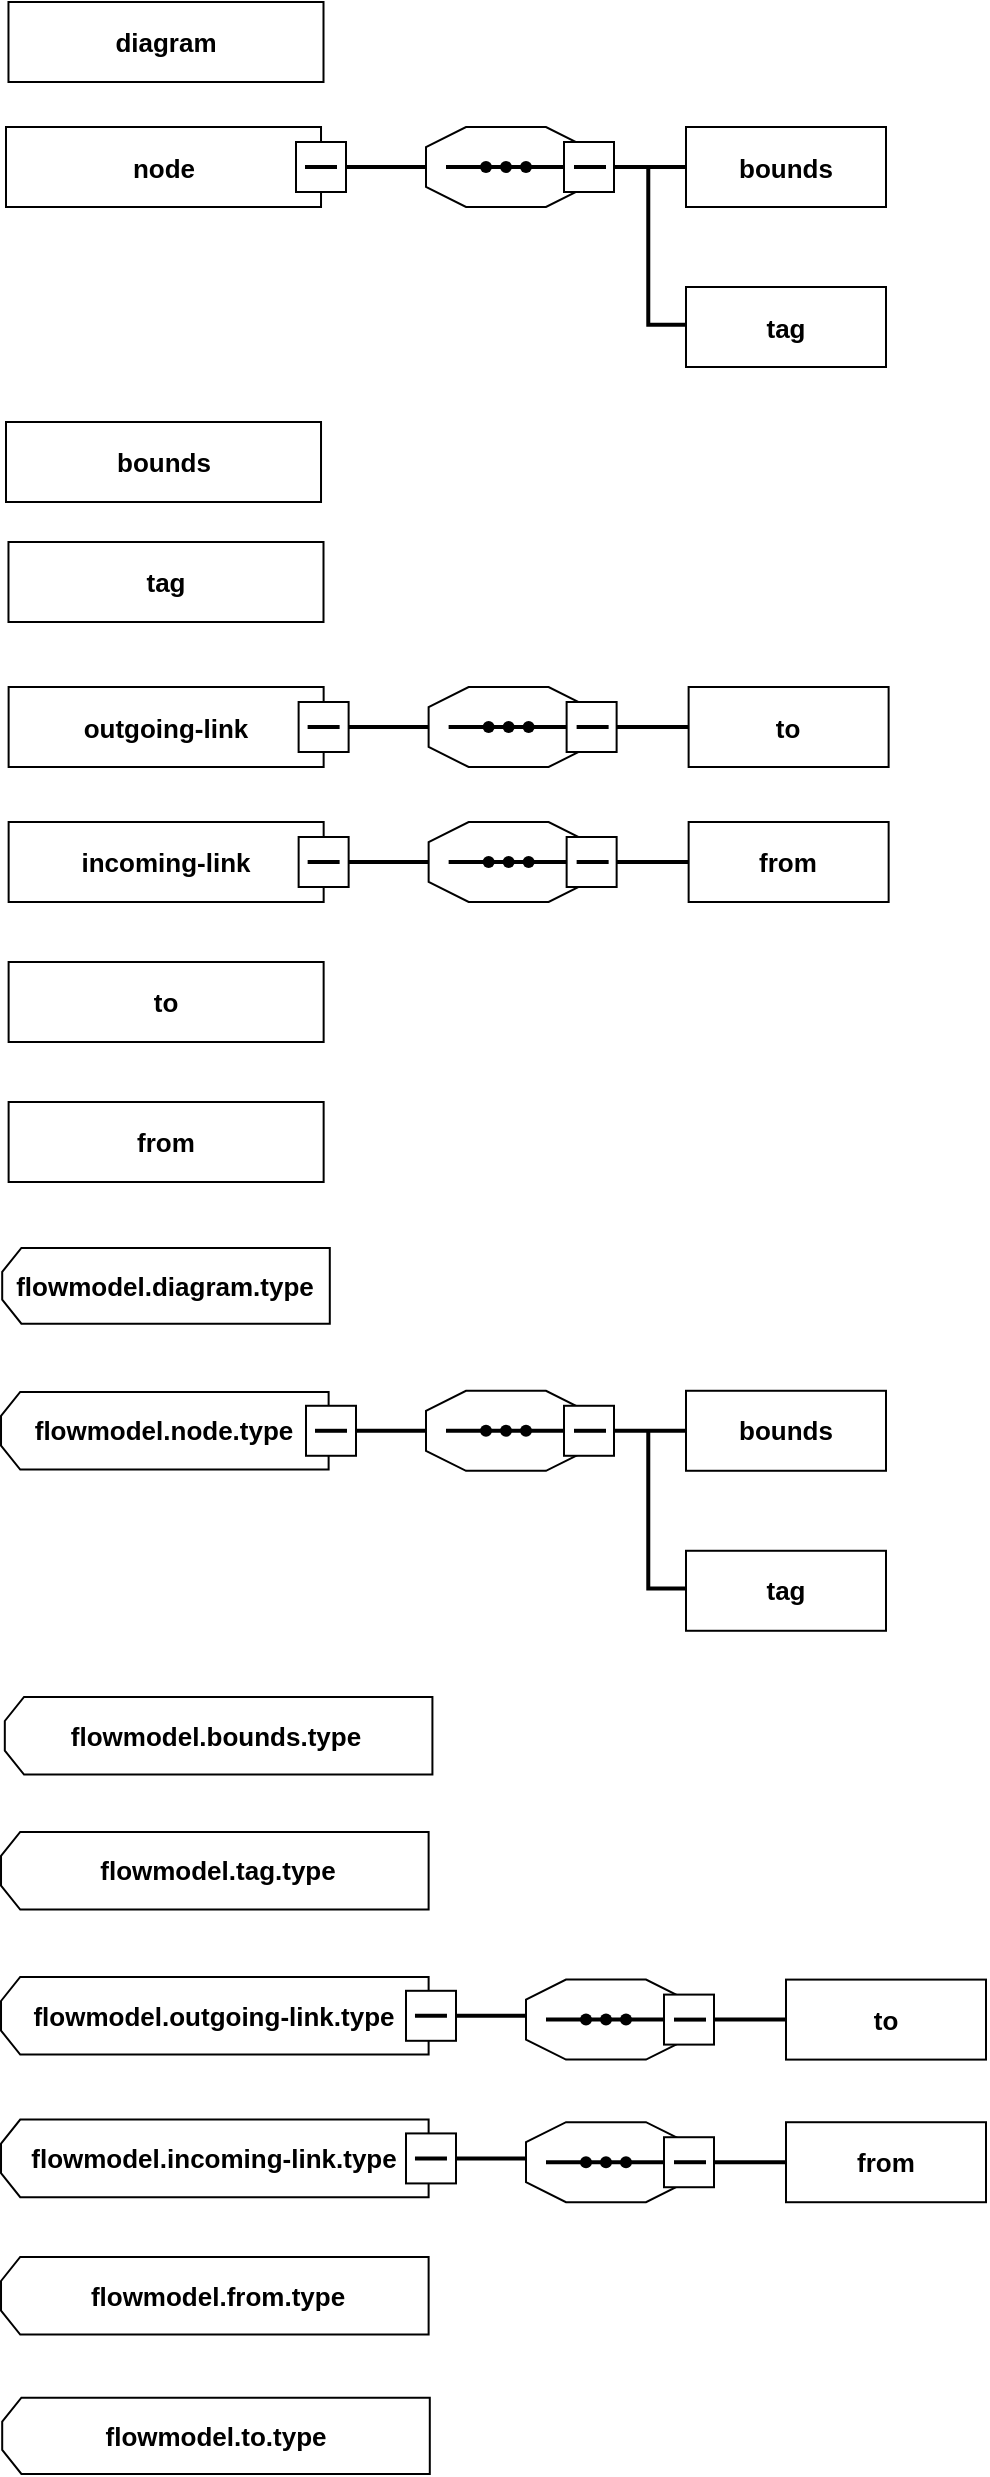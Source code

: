 <mxfile version="16.0.3" type="github">
  <diagram id="Udz62ujIdolEC2k2vhNW" name="Page-1">
    <mxGraphModel dx="1422" dy="1906" grid="1" gridSize="10" guides="1" tooltips="1" connect="1" arrows="0" fold="1" page="1" pageScale="1" pageWidth="827" pageHeight="1169" math="0" shadow="0">
      <root>
        <mxCell id="0" />
        <mxCell id="1" parent="0" />
        <mxCell id="k8Uw34xPk5UIhXiY5Jou-36" value="" style="group" parent="1" vertex="1" connectable="0">
          <mxGeometry x="177.51" y="-385.61" width="442.49" height="120" as="geometry" />
        </mxCell>
        <mxCell id="k8Uw34xPk5UIhXiY5Jou-13" value="" style="group" parent="k8Uw34xPk5UIhXiY5Jou-36" vertex="1" connectable="0">
          <mxGeometry x="212.49" width="94" height="40" as="geometry" />
        </mxCell>
        <mxCell id="k8Uw34xPk5UIhXiY5Jou-1" value="" style="verticalLabelPosition=bottom;verticalAlign=top;html=1;shape=mxgraph.basic.polygon;polyCoords=[[0.25,0],[0.75,0],[1,0.25],[1,0.75],[0.75,1],[0.25,1],[0,0.75],[0,0.25]];polyline=0;" parent="k8Uw34xPk5UIhXiY5Jou-13" vertex="1">
          <mxGeometry width="80" height="40" as="geometry" />
        </mxCell>
        <mxCell id="k8Uw34xPk5UIhXiY5Jou-2" value="" style="line;strokeWidth=2;html=1;" parent="k8Uw34xPk5UIhXiY5Jou-13" vertex="1">
          <mxGeometry x="10" y="15" width="60" height="10" as="geometry" />
        </mxCell>
        <mxCell id="k8Uw34xPk5UIhXiY5Jou-3" value="" style="shape=waypoint;sketch=0;fillStyle=solid;size=6;pointerEvents=1;points=[];fillColor=none;resizable=0;rotatable=0;perimeter=centerPerimeter;snapToPoint=1;" parent="k8Uw34xPk5UIhXiY5Jou-13" vertex="1">
          <mxGeometry x="10" width="40" height="40" as="geometry" />
        </mxCell>
        <mxCell id="k8Uw34xPk5UIhXiY5Jou-4" value="" style="shape=waypoint;sketch=0;fillStyle=solid;size=6;pointerEvents=1;points=[];fillColor=none;resizable=0;rotatable=0;perimeter=centerPerimeter;snapToPoint=1;" parent="k8Uw34xPk5UIhXiY5Jou-13" vertex="1">
          <mxGeometry x="20" width="40" height="40" as="geometry" />
        </mxCell>
        <mxCell id="k8Uw34xPk5UIhXiY5Jou-5" value="" style="shape=waypoint;sketch=0;fillStyle=solid;size=6;pointerEvents=1;points=[];fillColor=none;resizable=0;rotatable=0;perimeter=centerPerimeter;snapToPoint=1;" parent="k8Uw34xPk5UIhXiY5Jou-13" vertex="1">
          <mxGeometry x="30" width="40" height="40" as="geometry" />
        </mxCell>
        <mxCell id="k8Uw34xPk5UIhXiY5Jou-6" value="" style="whiteSpace=wrap;html=1;aspect=fixed;rotation=-90;" parent="k8Uw34xPk5UIhXiY5Jou-13" vertex="1">
          <mxGeometry x="69" y="7.5" width="25" height="25" as="geometry" />
        </mxCell>
        <mxCell id="k8Uw34xPk5UIhXiY5Jou-10" value="" style="line;strokeWidth=2;html=1;" parent="k8Uw34xPk5UIhXiY5Jou-13" vertex="1">
          <mxGeometry x="74" y="15" width="16" height="10" as="geometry" />
        </mxCell>
        <mxCell id="k8Uw34xPk5UIhXiY5Jou-14" value="" style="shape=loopLimit;whiteSpace=wrap;html=1;rotation=-90;horizontal=0;verticalAlign=middle;textDirection=ltr;labelPosition=center;verticalLabelPosition=middle;align=center;size=12;" parent="k8Uw34xPk5UIhXiY5Jou-36" vertex="1">
          <mxGeometry x="62.49" y="-61.9" width="38.82" height="163.8" as="geometry" />
        </mxCell>
        <mxCell id="k8Uw34xPk5UIhXiY5Jou-15" value="flowmodel.node.type" style="text;html=1;strokeColor=none;fillColor=none;align=center;verticalAlign=middle;whiteSpace=wrap;rounded=0;fontSize=13;fontStyle=1" parent="k8Uw34xPk5UIhXiY5Jou-36" vertex="1">
          <mxGeometry x="21.9" y="5" width="120" height="30" as="geometry" />
        </mxCell>
        <mxCell id="k8Uw34xPk5UIhXiY5Jou-18" value="" style="line;strokeWidth=2;html=1;fontSize=13;" parent="k8Uw34xPk5UIhXiY5Jou-36" vertex="1">
          <mxGeometry x="172.49" y="15" width="40" height="10" as="geometry" />
        </mxCell>
        <mxCell id="k8Uw34xPk5UIhXiY5Jou-22" value="" style="rounded=0;whiteSpace=wrap;html=1;fontSize=13;" parent="k8Uw34xPk5UIhXiY5Jou-36" vertex="1">
          <mxGeometry x="342.49" width="100" height="40" as="geometry" />
        </mxCell>
        <mxCell id="k8Uw34xPk5UIhXiY5Jou-25" value="" style="whiteSpace=wrap;html=1;aspect=fixed;rotation=-90;" parent="k8Uw34xPk5UIhXiY5Jou-36" vertex="1">
          <mxGeometry x="152.49" y="7.5" width="25" height="25" as="geometry" />
        </mxCell>
        <mxCell id="k8Uw34xPk5UIhXiY5Jou-26" value="" style="line;strokeWidth=2;html=1;" parent="k8Uw34xPk5UIhXiY5Jou-36" vertex="1">
          <mxGeometry x="156.99" y="15" width="16" height="10" as="geometry" />
        </mxCell>
        <mxCell id="k8Uw34xPk5UIhXiY5Jou-30" value="bounds" style="text;html=1;strokeColor=none;fillColor=none;align=center;verticalAlign=middle;whiteSpace=wrap;rounded=0;fontSize=13;fontStyle=1" parent="k8Uw34xPk5UIhXiY5Jou-36" vertex="1">
          <mxGeometry x="362.49" y="5" width="60" height="30" as="geometry" />
        </mxCell>
        <mxCell id="k8Uw34xPk5UIhXiY5Jou-31" value="" style="line;strokeWidth=2;html=1;fontSize=13;" parent="k8Uw34xPk5UIhXiY5Jou-36" vertex="1">
          <mxGeometry x="306.49" y="15" width="36" height="10" as="geometry" />
        </mxCell>
        <mxCell id="k8Uw34xPk5UIhXiY5Jou-32" value="" style="rounded=0;whiteSpace=wrap;html=1;fontSize=13;" parent="k8Uw34xPk5UIhXiY5Jou-36" vertex="1">
          <mxGeometry x="342.49" y="80" width="100" height="40" as="geometry" />
        </mxCell>
        <mxCell id="k8Uw34xPk5UIhXiY5Jou-33" value="tag" style="text;html=1;strokeColor=none;fillColor=none;align=center;verticalAlign=middle;whiteSpace=wrap;rounded=0;fontSize=13;fontStyle=1" parent="k8Uw34xPk5UIhXiY5Jou-36" vertex="1">
          <mxGeometry x="362.49" y="85" width="60" height="30" as="geometry" />
        </mxCell>
        <mxCell id="k8Uw34xPk5UIhXiY5Jou-35" value="" style="shape=partialRectangle;whiteSpace=wrap;html=1;bottom=0;right=0;fillColor=none;fontSize=13;rotation=90;direction=west;fontStyle=1;strokeWidth=2;" parent="k8Uw34xPk5UIhXiY5Jou-36" vertex="1">
          <mxGeometry x="293.72" y="50.62" width="78.15" height="18.33" as="geometry" />
        </mxCell>
        <mxCell id="sVDJuLf1VJ49UrlVqKed-46" value="" style="group" parent="1" vertex="1" connectable="0">
          <mxGeometry x="180" y="-1040" width="440" height="142.5" as="geometry" />
        </mxCell>
        <mxCell id="sVDJuLf1VJ49UrlVqKed-2" value="" style="group" parent="sVDJuLf1VJ49UrlVqKed-46" vertex="1" connectable="0">
          <mxGeometry x="210" y="22.5" width="94" height="40" as="geometry" />
        </mxCell>
        <mxCell id="sVDJuLf1VJ49UrlVqKed-3" value="" style="verticalLabelPosition=bottom;verticalAlign=top;html=1;shape=mxgraph.basic.polygon;polyCoords=[[0.25,0],[0.75,0],[1,0.25],[1,0.75],[0.75,1],[0.25,1],[0,0.75],[0,0.25]];polyline=0;" parent="sVDJuLf1VJ49UrlVqKed-2" vertex="1">
          <mxGeometry width="80" height="40" as="geometry" />
        </mxCell>
        <mxCell id="sVDJuLf1VJ49UrlVqKed-4" value="" style="line;strokeWidth=2;html=1;" parent="sVDJuLf1VJ49UrlVqKed-2" vertex="1">
          <mxGeometry x="10" y="15" width="60" height="10" as="geometry" />
        </mxCell>
        <mxCell id="sVDJuLf1VJ49UrlVqKed-5" value="" style="shape=waypoint;sketch=0;fillStyle=solid;size=6;pointerEvents=1;points=[];fillColor=none;resizable=0;rotatable=0;perimeter=centerPerimeter;snapToPoint=1;" parent="sVDJuLf1VJ49UrlVqKed-2" vertex="1">
          <mxGeometry x="10" width="40" height="40" as="geometry" />
        </mxCell>
        <mxCell id="sVDJuLf1VJ49UrlVqKed-6" value="" style="shape=waypoint;sketch=0;fillStyle=solid;size=6;pointerEvents=1;points=[];fillColor=none;resizable=0;rotatable=0;perimeter=centerPerimeter;snapToPoint=1;" parent="sVDJuLf1VJ49UrlVqKed-2" vertex="1">
          <mxGeometry x="20" width="40" height="40" as="geometry" />
        </mxCell>
        <mxCell id="sVDJuLf1VJ49UrlVqKed-7" value="" style="shape=waypoint;sketch=0;fillStyle=solid;size=6;pointerEvents=1;points=[];fillColor=none;resizable=0;rotatable=0;perimeter=centerPerimeter;snapToPoint=1;" parent="sVDJuLf1VJ49UrlVqKed-2" vertex="1">
          <mxGeometry x="30" width="40" height="40" as="geometry" />
        </mxCell>
        <mxCell id="sVDJuLf1VJ49UrlVqKed-8" value="" style="whiteSpace=wrap;html=1;aspect=fixed;rotation=-90;" parent="sVDJuLf1VJ49UrlVqKed-2" vertex="1">
          <mxGeometry x="69" y="7.5" width="25" height="25" as="geometry" />
        </mxCell>
        <mxCell id="sVDJuLf1VJ49UrlVqKed-9" value="" style="line;strokeWidth=2;html=1;" parent="sVDJuLf1VJ49UrlVqKed-2" vertex="1">
          <mxGeometry x="74" y="15" width="16" height="10" as="geometry" />
        </mxCell>
        <mxCell id="sVDJuLf1VJ49UrlVqKed-12" value="" style="line;strokeWidth=2;html=1;fontSize=13;" parent="sVDJuLf1VJ49UrlVqKed-46" vertex="1">
          <mxGeometry x="170" y="37.5" width="40" height="10" as="geometry" />
        </mxCell>
        <mxCell id="sVDJuLf1VJ49UrlVqKed-13" value="" style="rounded=0;whiteSpace=wrap;html=1;fontSize=13;" parent="sVDJuLf1VJ49UrlVqKed-46" vertex="1">
          <mxGeometry x="340" y="22.5" width="100" height="40" as="geometry" />
        </mxCell>
        <mxCell id="sVDJuLf1VJ49UrlVqKed-16" value="bounds" style="text;html=1;strokeColor=none;fillColor=none;align=center;verticalAlign=middle;whiteSpace=wrap;rounded=0;fontSize=13;fontStyle=1" parent="sVDJuLf1VJ49UrlVqKed-46" vertex="1">
          <mxGeometry x="360" y="27.5" width="60" height="30" as="geometry" />
        </mxCell>
        <mxCell id="sVDJuLf1VJ49UrlVqKed-17" value="" style="line;strokeWidth=2;html=1;fontSize=13;" parent="sVDJuLf1VJ49UrlVqKed-46" vertex="1">
          <mxGeometry x="304" y="37.5" width="36" height="10" as="geometry" />
        </mxCell>
        <mxCell id="sVDJuLf1VJ49UrlVqKed-18" value="" style="rounded=0;whiteSpace=wrap;html=1;fontSize=13;" parent="sVDJuLf1VJ49UrlVqKed-46" vertex="1">
          <mxGeometry x="340" y="102.5" width="100" height="40" as="geometry" />
        </mxCell>
        <mxCell id="sVDJuLf1VJ49UrlVqKed-19" value="tag" style="text;html=1;strokeColor=none;fillColor=none;align=center;verticalAlign=middle;whiteSpace=wrap;rounded=0;fontSize=13;fontStyle=1" parent="sVDJuLf1VJ49UrlVqKed-46" vertex="1">
          <mxGeometry x="360" y="107.5" width="60" height="30" as="geometry" />
        </mxCell>
        <mxCell id="sVDJuLf1VJ49UrlVqKed-20" value="" style="shape=partialRectangle;whiteSpace=wrap;html=1;bottom=0;right=0;fillColor=none;fontSize=13;rotation=90;direction=west;fontStyle=1;strokeWidth=2;" parent="sVDJuLf1VJ49UrlVqKed-46" vertex="1">
          <mxGeometry x="291.23" y="73.12" width="78.15" height="18.33" as="geometry" />
        </mxCell>
        <mxCell id="sVDJuLf1VJ49UrlVqKed-22" value="" style="rounded=0;whiteSpace=wrap;html=1;" parent="sVDJuLf1VJ49UrlVqKed-46" vertex="1">
          <mxGeometry y="22.5" width="157.51" height="40" as="geometry" />
        </mxCell>
        <mxCell id="sVDJuLf1VJ49UrlVqKed-23" value="" style="whiteSpace=wrap;html=1;aspect=fixed;rotation=-90;" parent="sVDJuLf1VJ49UrlVqKed-46" vertex="1">
          <mxGeometry x="145" y="30" width="25" height="25" as="geometry" />
        </mxCell>
        <mxCell id="sVDJuLf1VJ49UrlVqKed-25" value="" style="line;strokeWidth=2;html=1;" parent="sVDJuLf1VJ49UrlVqKed-46" vertex="1">
          <mxGeometry x="149.5" width="16" height="85" as="geometry" />
        </mxCell>
        <mxCell id="sVDJuLf1VJ49UrlVqKed-26" value="node" style="text;html=1;strokeColor=none;fillColor=none;align=center;verticalAlign=middle;whiteSpace=wrap;rounded=0;fontSize=13;fontStyle=1" parent="sVDJuLf1VJ49UrlVqKed-46" vertex="1">
          <mxGeometry x="18.75" y="27.5" width="120" height="30" as="geometry" />
        </mxCell>
        <mxCell id="sVDJuLf1VJ49UrlVqKed-47" value="" style="group" parent="1" vertex="1" connectable="0">
          <mxGeometry x="181.31" y="-760" width="440.01" height="270" as="geometry" />
        </mxCell>
        <mxCell id="sVDJuLf1VJ49UrlVqKed-67" value="" style="group" parent="sVDJuLf1VJ49UrlVqKed-47" vertex="1" connectable="0">
          <mxGeometry width="440" height="85" as="geometry" />
        </mxCell>
        <mxCell id="sVDJuLf1VJ49UrlVqKed-48" value="" style="group" parent="sVDJuLf1VJ49UrlVqKed-67" vertex="1" connectable="0">
          <mxGeometry x="210" y="22.5" width="94" height="40" as="geometry" />
        </mxCell>
        <mxCell id="sVDJuLf1VJ49UrlVqKed-49" value="" style="verticalLabelPosition=bottom;verticalAlign=top;html=1;shape=mxgraph.basic.polygon;polyCoords=[[0.25,0],[0.75,0],[1,0.25],[1,0.75],[0.75,1],[0.25,1],[0,0.75],[0,0.25]];polyline=0;" parent="sVDJuLf1VJ49UrlVqKed-48" vertex="1">
          <mxGeometry width="80" height="40" as="geometry" />
        </mxCell>
        <mxCell id="sVDJuLf1VJ49UrlVqKed-50" value="" style="line;strokeWidth=2;html=1;" parent="sVDJuLf1VJ49UrlVqKed-48" vertex="1">
          <mxGeometry x="10" y="15" width="60" height="10" as="geometry" />
        </mxCell>
        <mxCell id="sVDJuLf1VJ49UrlVqKed-51" value="" style="shape=waypoint;sketch=0;fillStyle=solid;size=6;pointerEvents=1;points=[];fillColor=none;resizable=0;rotatable=0;perimeter=centerPerimeter;snapToPoint=1;" parent="sVDJuLf1VJ49UrlVqKed-48" vertex="1">
          <mxGeometry x="10" width="40" height="40" as="geometry" />
        </mxCell>
        <mxCell id="sVDJuLf1VJ49UrlVqKed-52" value="" style="shape=waypoint;sketch=0;fillStyle=solid;size=6;pointerEvents=1;points=[];fillColor=none;resizable=0;rotatable=0;perimeter=centerPerimeter;snapToPoint=1;" parent="sVDJuLf1VJ49UrlVqKed-48" vertex="1">
          <mxGeometry x="20" width="40" height="40" as="geometry" />
        </mxCell>
        <mxCell id="sVDJuLf1VJ49UrlVqKed-53" value="" style="shape=waypoint;sketch=0;fillStyle=solid;size=6;pointerEvents=1;points=[];fillColor=none;resizable=0;rotatable=0;perimeter=centerPerimeter;snapToPoint=1;" parent="sVDJuLf1VJ49UrlVqKed-48" vertex="1">
          <mxGeometry x="30" width="40" height="40" as="geometry" />
        </mxCell>
        <mxCell id="sVDJuLf1VJ49UrlVqKed-54" value="" style="whiteSpace=wrap;html=1;aspect=fixed;rotation=-90;" parent="sVDJuLf1VJ49UrlVqKed-48" vertex="1">
          <mxGeometry x="69" y="7.5" width="25" height="25" as="geometry" />
        </mxCell>
        <mxCell id="sVDJuLf1VJ49UrlVqKed-55" value="" style="line;strokeWidth=2;html=1;" parent="sVDJuLf1VJ49UrlVqKed-48" vertex="1">
          <mxGeometry x="74" y="15" width="16" height="10" as="geometry" />
        </mxCell>
        <mxCell id="sVDJuLf1VJ49UrlVqKed-56" value="" style="line;strokeWidth=2;html=1;fontSize=13;" parent="sVDJuLf1VJ49UrlVqKed-67" vertex="1">
          <mxGeometry x="170" y="37.5" width="40" height="10" as="geometry" />
        </mxCell>
        <mxCell id="sVDJuLf1VJ49UrlVqKed-57" value="" style="rounded=0;whiteSpace=wrap;html=1;fontSize=13;" parent="sVDJuLf1VJ49UrlVqKed-67" vertex="1">
          <mxGeometry x="340" y="22.5" width="100" height="40" as="geometry" />
        </mxCell>
        <mxCell id="sVDJuLf1VJ49UrlVqKed-58" value="to" style="text;html=1;strokeColor=none;fillColor=none;align=center;verticalAlign=middle;whiteSpace=wrap;rounded=0;fontSize=13;fontStyle=1" parent="sVDJuLf1VJ49UrlVqKed-67" vertex="1">
          <mxGeometry x="360" y="27.5" width="60" height="30" as="geometry" />
        </mxCell>
        <mxCell id="sVDJuLf1VJ49UrlVqKed-59" value="" style="line;strokeWidth=2;html=1;fontSize=13;" parent="sVDJuLf1VJ49UrlVqKed-67" vertex="1">
          <mxGeometry x="304" y="37.5" width="36" height="10" as="geometry" />
        </mxCell>
        <mxCell id="sVDJuLf1VJ49UrlVqKed-63" value="" style="rounded=0;whiteSpace=wrap;html=1;" parent="sVDJuLf1VJ49UrlVqKed-67" vertex="1">
          <mxGeometry y="22.5" width="157.51" height="40" as="geometry" />
        </mxCell>
        <mxCell id="sVDJuLf1VJ49UrlVqKed-64" value="" style="whiteSpace=wrap;html=1;aspect=fixed;rotation=-90;" parent="sVDJuLf1VJ49UrlVqKed-67" vertex="1">
          <mxGeometry x="145" y="30" width="25" height="25" as="geometry" />
        </mxCell>
        <mxCell id="sVDJuLf1VJ49UrlVqKed-65" value="" style="line;strokeWidth=2;html=1;" parent="sVDJuLf1VJ49UrlVqKed-67" vertex="1">
          <mxGeometry x="149.5" width="16" height="85" as="geometry" />
        </mxCell>
        <mxCell id="sVDJuLf1VJ49UrlVqKed-66" value="outgoing-link" style="text;html=1;strokeColor=none;fillColor=none;align=center;verticalAlign=middle;whiteSpace=wrap;rounded=0;fontSize=13;fontStyle=1" parent="sVDJuLf1VJ49UrlVqKed-67" vertex="1">
          <mxGeometry x="18.75" y="27.5" width="120" height="30" as="geometry" />
        </mxCell>
        <mxCell id="sVDJuLf1VJ49UrlVqKed-69" value="" style="group" parent="sVDJuLf1VJ49UrlVqKed-47" vertex="1" connectable="0">
          <mxGeometry x="0.01" y="92.5" width="440" height="177.5" as="geometry" />
        </mxCell>
        <mxCell id="sVDJuLf1VJ49UrlVqKed-70" value="" style="group" parent="sVDJuLf1VJ49UrlVqKed-69" vertex="1" connectable="0">
          <mxGeometry x="210" y="-2.5" width="94" height="40" as="geometry" />
        </mxCell>
        <mxCell id="sVDJuLf1VJ49UrlVqKed-71" value="" style="verticalLabelPosition=bottom;verticalAlign=top;html=1;shape=mxgraph.basic.polygon;polyCoords=[[0.25,0],[0.75,0],[1,0.25],[1,0.75],[0.75,1],[0.25,1],[0,0.75],[0,0.25]];polyline=0;" parent="sVDJuLf1VJ49UrlVqKed-70" vertex="1">
          <mxGeometry width="80" height="40" as="geometry" />
        </mxCell>
        <mxCell id="sVDJuLf1VJ49UrlVqKed-72" value="" style="line;strokeWidth=2;html=1;" parent="sVDJuLf1VJ49UrlVqKed-70" vertex="1">
          <mxGeometry x="10" y="15" width="60" height="10" as="geometry" />
        </mxCell>
        <mxCell id="sVDJuLf1VJ49UrlVqKed-73" value="" style="shape=waypoint;sketch=0;fillStyle=solid;size=6;pointerEvents=1;points=[];fillColor=none;resizable=0;rotatable=0;perimeter=centerPerimeter;snapToPoint=1;" parent="sVDJuLf1VJ49UrlVqKed-70" vertex="1">
          <mxGeometry x="10" width="40" height="40" as="geometry" />
        </mxCell>
        <mxCell id="sVDJuLf1VJ49UrlVqKed-74" value="" style="shape=waypoint;sketch=0;fillStyle=solid;size=6;pointerEvents=1;points=[];fillColor=none;resizable=0;rotatable=0;perimeter=centerPerimeter;snapToPoint=1;" parent="sVDJuLf1VJ49UrlVqKed-70" vertex="1">
          <mxGeometry x="20" width="40" height="40" as="geometry" />
        </mxCell>
        <mxCell id="sVDJuLf1VJ49UrlVqKed-75" value="" style="shape=waypoint;sketch=0;fillStyle=solid;size=6;pointerEvents=1;points=[];fillColor=none;resizable=0;rotatable=0;perimeter=centerPerimeter;snapToPoint=1;" parent="sVDJuLf1VJ49UrlVqKed-70" vertex="1">
          <mxGeometry x="30" width="40" height="40" as="geometry" />
        </mxCell>
        <mxCell id="sVDJuLf1VJ49UrlVqKed-76" value="" style="whiteSpace=wrap;html=1;aspect=fixed;rotation=-90;" parent="sVDJuLf1VJ49UrlVqKed-70" vertex="1">
          <mxGeometry x="69" y="7.5" width="25" height="25" as="geometry" />
        </mxCell>
        <mxCell id="sVDJuLf1VJ49UrlVqKed-77" value="" style="line;strokeWidth=2;html=1;" parent="sVDJuLf1VJ49UrlVqKed-70" vertex="1">
          <mxGeometry x="74" y="15" width="16" height="10" as="geometry" />
        </mxCell>
        <mxCell id="sVDJuLf1VJ49UrlVqKed-78" value="" style="line;strokeWidth=2;html=1;fontSize=13;" parent="sVDJuLf1VJ49UrlVqKed-69" vertex="1">
          <mxGeometry x="170" y="12.5" width="40" height="10" as="geometry" />
        </mxCell>
        <mxCell id="sVDJuLf1VJ49UrlVqKed-79" value="" style="rounded=0;whiteSpace=wrap;html=1;fontSize=13;" parent="sVDJuLf1VJ49UrlVqKed-69" vertex="1">
          <mxGeometry x="340" y="-2.5" width="100" height="40" as="geometry" />
        </mxCell>
        <mxCell id="sVDJuLf1VJ49UrlVqKed-80" value="from" style="text;html=1;strokeColor=none;fillColor=none;align=center;verticalAlign=middle;whiteSpace=wrap;rounded=0;fontSize=13;fontStyle=1" parent="sVDJuLf1VJ49UrlVqKed-69" vertex="1">
          <mxGeometry x="360" y="2.5" width="60" height="30" as="geometry" />
        </mxCell>
        <mxCell id="sVDJuLf1VJ49UrlVqKed-81" value="" style="line;strokeWidth=2;html=1;fontSize=13;" parent="sVDJuLf1VJ49UrlVqKed-69" vertex="1">
          <mxGeometry x="304" y="12.5" width="36" height="10" as="geometry" />
        </mxCell>
        <mxCell id="sVDJuLf1VJ49UrlVqKed-82" value="" style="rounded=0;whiteSpace=wrap;html=1;" parent="sVDJuLf1VJ49UrlVqKed-69" vertex="1">
          <mxGeometry y="-2.5" width="157.51" height="40" as="geometry" />
        </mxCell>
        <mxCell id="sVDJuLf1VJ49UrlVqKed-83" value="" style="whiteSpace=wrap;html=1;aspect=fixed;rotation=-90;" parent="sVDJuLf1VJ49UrlVqKed-69" vertex="1">
          <mxGeometry x="145" y="5" width="25" height="25" as="geometry" />
        </mxCell>
        <mxCell id="sVDJuLf1VJ49UrlVqKed-84" value="" style="line;strokeWidth=2;html=1;" parent="sVDJuLf1VJ49UrlVqKed-69" vertex="1">
          <mxGeometry x="149.5" y="-25" width="16" height="85" as="geometry" />
        </mxCell>
        <mxCell id="sVDJuLf1VJ49UrlVqKed-85" value="incoming-link" style="text;html=1;strokeColor=none;fillColor=none;align=center;verticalAlign=middle;whiteSpace=wrap;rounded=0;fontSize=13;fontStyle=1" parent="sVDJuLf1VJ49UrlVqKed-69" vertex="1">
          <mxGeometry x="18.75" y="2.5" width="120" height="30" as="geometry" />
        </mxCell>
        <mxCell id="9avk3Qq46MNFsyk8ZGu0-46" value="" style="group" vertex="1" connectable="0" parent="sVDJuLf1VJ49UrlVqKed-69">
          <mxGeometry x="-0.01" y="67.5" width="157.51" height="110" as="geometry" />
        </mxCell>
        <mxCell id="9avk3Qq46MNFsyk8ZGu0-39" value="" style="group" vertex="1" connectable="0" parent="9avk3Qq46MNFsyk8ZGu0-46">
          <mxGeometry width="157.51" height="40" as="geometry" />
        </mxCell>
        <mxCell id="9avk3Qq46MNFsyk8ZGu0-40" value="" style="rounded=0;whiteSpace=wrap;html=1;" vertex="1" parent="9avk3Qq46MNFsyk8ZGu0-39">
          <mxGeometry width="157.51" height="40" as="geometry" />
        </mxCell>
        <mxCell id="9avk3Qq46MNFsyk8ZGu0-41" value="&lt;span style=&quot;font-size: 13px&quot;&gt;&lt;b&gt;to&lt;/b&gt;&lt;/span&gt;" style="text;html=1;strokeColor=none;fillColor=none;align=center;verticalAlign=middle;whiteSpace=wrap;rounded=0;" vertex="1" parent="9avk3Qq46MNFsyk8ZGu0-39">
          <mxGeometry x="48.75" y="5" width="60" height="30" as="geometry" />
        </mxCell>
        <mxCell id="9avk3Qq46MNFsyk8ZGu0-42" value="" style="group" vertex="1" connectable="0" parent="9avk3Qq46MNFsyk8ZGu0-46">
          <mxGeometry y="70" width="157.51" height="40" as="geometry" />
        </mxCell>
        <mxCell id="9avk3Qq46MNFsyk8ZGu0-43" value="" style="rounded=0;whiteSpace=wrap;html=1;" vertex="1" parent="9avk3Qq46MNFsyk8ZGu0-42">
          <mxGeometry width="157.51" height="40" as="geometry" />
        </mxCell>
        <mxCell id="9avk3Qq46MNFsyk8ZGu0-44" value="&lt;span style=&quot;font-size: 13px&quot;&gt;&lt;b&gt;from&lt;/b&gt;&lt;/span&gt;" style="text;html=1;strokeColor=none;fillColor=none;align=center;verticalAlign=middle;whiteSpace=wrap;rounded=0;" vertex="1" parent="9avk3Qq46MNFsyk8ZGu0-42">
          <mxGeometry x="48.75" y="5" width="60" height="30" as="geometry" />
        </mxCell>
        <mxCell id="9avk3Qq46MNFsyk8ZGu0-32" value="" style="group" vertex="1" connectable="0" parent="1">
          <mxGeometry x="181.24" y="-1080" width="157.51" height="40" as="geometry" />
        </mxCell>
        <mxCell id="9avk3Qq46MNFsyk8ZGu0-30" value="" style="rounded=0;whiteSpace=wrap;html=1;" vertex="1" parent="9avk3Qq46MNFsyk8ZGu0-32">
          <mxGeometry width="157.51" height="40" as="geometry" />
        </mxCell>
        <mxCell id="9avk3Qq46MNFsyk8ZGu0-31" value="&lt;font style=&quot;font-size: 13px&quot;&gt;&lt;b&gt;diagram&lt;/b&gt;&lt;/font&gt;" style="text;html=1;strokeColor=none;fillColor=none;align=center;verticalAlign=middle;whiteSpace=wrap;rounded=0;" vertex="1" parent="9avk3Qq46MNFsyk8ZGu0-32">
          <mxGeometry x="48.75" y="5" width="60" height="30" as="geometry" />
        </mxCell>
        <mxCell id="9avk3Qq46MNFsyk8ZGu0-33" value="" style="group" vertex="1" connectable="0" parent="1">
          <mxGeometry x="180" y="-870" width="157.51" height="40" as="geometry" />
        </mxCell>
        <mxCell id="9avk3Qq46MNFsyk8ZGu0-34" value="" style="rounded=0;whiteSpace=wrap;html=1;" vertex="1" parent="9avk3Qq46MNFsyk8ZGu0-33">
          <mxGeometry width="157.51" height="40" as="geometry" />
        </mxCell>
        <mxCell id="9avk3Qq46MNFsyk8ZGu0-35" value="&lt;font style=&quot;font-size: 13px&quot;&gt;&lt;b&gt;bounds&lt;/b&gt;&lt;/font&gt;" style="text;html=1;strokeColor=none;fillColor=none;align=center;verticalAlign=middle;whiteSpace=wrap;rounded=0;" vertex="1" parent="9avk3Qq46MNFsyk8ZGu0-33">
          <mxGeometry x="48.75" y="5" width="60" height="30" as="geometry" />
        </mxCell>
        <mxCell id="9avk3Qq46MNFsyk8ZGu0-36" value="" style="group" vertex="1" connectable="0" parent="1">
          <mxGeometry x="181.24" y="-810" width="157.51" height="40" as="geometry" />
        </mxCell>
        <mxCell id="9avk3Qq46MNFsyk8ZGu0-37" value="" style="rounded=0;whiteSpace=wrap;html=1;" vertex="1" parent="9avk3Qq46MNFsyk8ZGu0-36">
          <mxGeometry width="157.51" height="40" as="geometry" />
        </mxCell>
        <mxCell id="9avk3Qq46MNFsyk8ZGu0-38" value="&lt;span style=&quot;font-size: 13px&quot;&gt;&lt;b&gt;tag&lt;/b&gt;&lt;/span&gt;" style="text;html=1;strokeColor=none;fillColor=none;align=center;verticalAlign=middle;whiteSpace=wrap;rounded=0;" vertex="1" parent="9avk3Qq46MNFsyk8ZGu0-36">
          <mxGeometry x="48.75" y="5" width="60" height="30" as="geometry" />
        </mxCell>
        <mxCell id="9avk3Qq46MNFsyk8ZGu0-73" value="" style="group" vertex="1" connectable="0" parent="1">
          <mxGeometry x="180" y="-457.51" width="160" height="38.82" as="geometry" />
        </mxCell>
        <mxCell id="9avk3Qq46MNFsyk8ZGu0-60" value="" style="shape=loopLimit;whiteSpace=wrap;html=1;rotation=-90;horizontal=0;verticalAlign=middle;textDirection=ltr;labelPosition=center;verticalLabelPosition=middle;align=center;size=12;" vertex="1" parent="9avk3Qq46MNFsyk8ZGu0-73">
          <mxGeometry x="61.04" y="-62.49" width="37.919" height="163.8" as="geometry" />
        </mxCell>
        <mxCell id="9avk3Qq46MNFsyk8ZGu0-61" value="flowmodel.diagram.type" style="text;html=1;strokeColor=none;fillColor=none;align=center;verticalAlign=middle;whiteSpace=wrap;rounded=0;fontSize=13;fontStyle=1" vertex="1" parent="9avk3Qq46MNFsyk8ZGu0-73">
          <mxGeometry x="21.392" y="4.41" width="117.216" height="30.0" as="geometry" />
        </mxCell>
        <mxCell id="9avk3Qq46MNFsyk8ZGu0-3" value="" style="shape=loopLimit;whiteSpace=wrap;html=1;rotation=-90;horizontal=0;verticalAlign=middle;textDirection=ltr;labelPosition=center;verticalLabelPosition=middle;align=center;size=12;container=0;" vertex="1" parent="1">
          <mxGeometry x="266.9" y="-320" width="38.82" height="213.8" as="geometry" />
        </mxCell>
        <mxCell id="9avk3Qq46MNFsyk8ZGu0-5" value="&lt;b&gt;&lt;font style=&quot;font-size: 13px&quot;&gt;flowmodel.bounds.type&lt;/font&gt;&lt;/b&gt;" style="text;html=1;strokeColor=none;fillColor=none;align=center;verticalAlign=middle;whiteSpace=wrap;rounded=0;container=0;" vertex="1" parent="1">
          <mxGeometry x="181.31" y="-228.1" width="208.1" height="30" as="geometry" />
        </mxCell>
        <mxCell id="9avk3Qq46MNFsyk8ZGu0-23" value="" style="group" vertex="1" connectable="0" parent="1">
          <mxGeometry x="177.51" y="-165.02" width="213.8" height="38.82" as="geometry" />
        </mxCell>
        <mxCell id="9avk3Qq46MNFsyk8ZGu0-20" value="" style="shape=loopLimit;whiteSpace=wrap;html=1;rotation=-90;horizontal=0;verticalAlign=middle;textDirection=ltr;labelPosition=center;verticalLabelPosition=middle;align=center;size=12;container=0;" vertex="1" parent="9avk3Qq46MNFsyk8ZGu0-23">
          <mxGeometry x="87.49" y="-87.49" width="38.82" height="213.8" as="geometry" />
        </mxCell>
        <mxCell id="9avk3Qq46MNFsyk8ZGu0-21" value="&lt;b&gt;&lt;font style=&quot;font-size: 13px&quot;&gt;flowmodel.tag.type&lt;/font&gt;&lt;/b&gt;" style="text;html=1;strokeColor=none;fillColor=none;align=center;verticalAlign=middle;whiteSpace=wrap;rounded=0;container=0;" vertex="1" parent="9avk3Qq46MNFsyk8ZGu0-23">
          <mxGeometry x="3.8" y="4.41" width="210" height="30" as="geometry" />
        </mxCell>
        <mxCell id="9avk3Qq46MNFsyk8ZGu0-75" value="" style="group" vertex="1" connectable="0" parent="1">
          <mxGeometry x="177.51" y="-92.51" width="492.49" height="112.62" as="geometry" />
        </mxCell>
        <mxCell id="cR9HXsBc68klS0TnYcOj-10" value="" style="group" parent="9avk3Qq46MNFsyk8ZGu0-75" vertex="1" connectable="0">
          <mxGeometry width="492.49" height="41.31" as="geometry" />
        </mxCell>
        <mxCell id="cR9HXsBc68klS0TnYcOj-8" value="" style="group" parent="cR9HXsBc68klS0TnYcOj-10" vertex="1" connectable="0">
          <mxGeometry width="267.49" height="38.82" as="geometry" />
        </mxCell>
        <mxCell id="sVDJuLf1VJ49UrlVqKed-95" value="" style="shape=loopLimit;whiteSpace=wrap;html=1;rotation=-90;horizontal=0;verticalAlign=middle;textDirection=ltr;labelPosition=center;verticalLabelPosition=middle;align=center;size=12;" parent="cR9HXsBc68klS0TnYcOj-8" vertex="1">
          <mxGeometry x="87.49" y="-87.49" width="38.82" height="213.8" as="geometry" />
        </mxCell>
        <mxCell id="sVDJuLf1VJ49UrlVqKed-97" value="" style="line;strokeWidth=2;html=1;fontSize=13;" parent="cR9HXsBc68klS0TnYcOj-8" vertex="1">
          <mxGeometry x="227.49" y="14.41" width="40" height="10" as="geometry" />
        </mxCell>
        <mxCell id="cR9HXsBc68klS0TnYcOj-5" value="&lt;b&gt;&lt;font style=&quot;font-size: 13px&quot;&gt;flowmodel.outgoing-link.type&lt;/font&gt;&lt;/b&gt;" style="text;html=1;strokeColor=none;fillColor=none;align=center;verticalAlign=middle;whiteSpace=wrap;rounded=0;" parent="cR9HXsBc68klS0TnYcOj-8" vertex="1">
          <mxGeometry x="1.9" y="4.41" width="210" height="30" as="geometry" />
        </mxCell>
        <mxCell id="sVDJuLf1VJ49UrlVqKed-99" value="" style="whiteSpace=wrap;html=1;aspect=fixed;rotation=-90;" parent="cR9HXsBc68klS0TnYcOj-8" vertex="1">
          <mxGeometry x="202.49" y="6.91" width="25" height="25" as="geometry" />
        </mxCell>
        <mxCell id="sVDJuLf1VJ49UrlVqKed-100" value="" style="line;strokeWidth=2;html=1;" parent="cR9HXsBc68klS0TnYcOj-8" vertex="1">
          <mxGeometry x="206.98" y="14.41" width="16" height="10" as="geometry" />
        </mxCell>
        <mxCell id="cR9HXsBc68klS0TnYcOj-9" value="" style="group" parent="cR9HXsBc68klS0TnYcOj-10" vertex="1" connectable="0">
          <mxGeometry x="262.49" y="1.31" width="230" height="40" as="geometry" />
        </mxCell>
        <mxCell id="sVDJuLf1VJ49UrlVqKed-87" value="" style="group" parent="cR9HXsBc68klS0TnYcOj-9" vertex="1" connectable="0">
          <mxGeometry width="94" height="40" as="geometry" />
        </mxCell>
        <mxCell id="sVDJuLf1VJ49UrlVqKed-88" value="" style="verticalLabelPosition=bottom;verticalAlign=top;html=1;shape=mxgraph.basic.polygon;polyCoords=[[0.25,0],[0.75,0],[1,0.25],[1,0.75],[0.75,1],[0.25,1],[0,0.75],[0,0.25]];polyline=0;" parent="sVDJuLf1VJ49UrlVqKed-87" vertex="1">
          <mxGeometry width="80" height="40" as="geometry" />
        </mxCell>
        <mxCell id="sVDJuLf1VJ49UrlVqKed-89" value="" style="line;strokeWidth=2;html=1;" parent="sVDJuLf1VJ49UrlVqKed-87" vertex="1">
          <mxGeometry x="10" y="15" width="60" height="10" as="geometry" />
        </mxCell>
        <mxCell id="sVDJuLf1VJ49UrlVqKed-90" value="" style="shape=waypoint;sketch=0;fillStyle=solid;size=6;pointerEvents=1;points=[];fillColor=none;resizable=0;rotatable=0;perimeter=centerPerimeter;snapToPoint=1;" parent="sVDJuLf1VJ49UrlVqKed-87" vertex="1">
          <mxGeometry x="10" width="40" height="40" as="geometry" />
        </mxCell>
        <mxCell id="sVDJuLf1VJ49UrlVqKed-91" value="" style="shape=waypoint;sketch=0;fillStyle=solid;size=6;pointerEvents=1;points=[];fillColor=none;resizable=0;rotatable=0;perimeter=centerPerimeter;snapToPoint=1;" parent="sVDJuLf1VJ49UrlVqKed-87" vertex="1">
          <mxGeometry x="20" width="40" height="40" as="geometry" />
        </mxCell>
        <mxCell id="sVDJuLf1VJ49UrlVqKed-92" value="" style="shape=waypoint;sketch=0;fillStyle=solid;size=6;pointerEvents=1;points=[];fillColor=none;resizable=0;rotatable=0;perimeter=centerPerimeter;snapToPoint=1;" parent="sVDJuLf1VJ49UrlVqKed-87" vertex="1">
          <mxGeometry x="30" width="40" height="40" as="geometry" />
        </mxCell>
        <mxCell id="sVDJuLf1VJ49UrlVqKed-93" value="" style="whiteSpace=wrap;html=1;aspect=fixed;rotation=-90;" parent="sVDJuLf1VJ49UrlVqKed-87" vertex="1">
          <mxGeometry x="69" y="7.5" width="25" height="25" as="geometry" />
        </mxCell>
        <mxCell id="sVDJuLf1VJ49UrlVqKed-94" value="" style="line;strokeWidth=2;html=1;" parent="sVDJuLf1VJ49UrlVqKed-87" vertex="1">
          <mxGeometry x="74" y="15" width="16" height="10" as="geometry" />
        </mxCell>
        <mxCell id="sVDJuLf1VJ49UrlVqKed-98" value="" style="rounded=0;whiteSpace=wrap;html=1;fontSize=13;" parent="cR9HXsBc68klS0TnYcOj-9" vertex="1">
          <mxGeometry x="130" width="100" height="40" as="geometry" />
        </mxCell>
        <mxCell id="sVDJuLf1VJ49UrlVqKed-101" value="to" style="text;html=1;strokeColor=none;fillColor=none;align=center;verticalAlign=middle;whiteSpace=wrap;rounded=0;fontSize=13;fontStyle=1" parent="cR9HXsBc68klS0TnYcOj-9" vertex="1">
          <mxGeometry x="150" y="5" width="60" height="30" as="geometry" />
        </mxCell>
        <mxCell id="sVDJuLf1VJ49UrlVqKed-102" value="" style="line;strokeWidth=2;html=1;fontSize=13;" parent="cR9HXsBc68klS0TnYcOj-9" vertex="1">
          <mxGeometry x="94" y="15" width="36" height="10" as="geometry" />
        </mxCell>
        <mxCell id="cR9HXsBc68klS0TnYcOj-11" value="" style="group" parent="9avk3Qq46MNFsyk8ZGu0-75" vertex="1" connectable="0">
          <mxGeometry y="71.31" width="492.49" height="41.31" as="geometry" />
        </mxCell>
        <mxCell id="cR9HXsBc68klS0TnYcOj-12" value="" style="group" parent="cR9HXsBc68klS0TnYcOj-11" vertex="1" connectable="0">
          <mxGeometry width="267.49" height="38.82" as="geometry" />
        </mxCell>
        <mxCell id="cR9HXsBc68klS0TnYcOj-13" value="" style="shape=loopLimit;whiteSpace=wrap;html=1;rotation=-90;horizontal=0;verticalAlign=middle;textDirection=ltr;labelPosition=center;verticalLabelPosition=middle;align=center;size=12;" parent="cR9HXsBc68klS0TnYcOj-12" vertex="1">
          <mxGeometry x="87.49" y="-87.49" width="38.82" height="213.8" as="geometry" />
        </mxCell>
        <mxCell id="cR9HXsBc68klS0TnYcOj-14" value="" style="line;strokeWidth=2;html=1;fontSize=13;" parent="cR9HXsBc68klS0TnYcOj-12" vertex="1">
          <mxGeometry x="227.49" y="14.41" width="40" height="10" as="geometry" />
        </mxCell>
        <mxCell id="cR9HXsBc68klS0TnYcOj-15" value="&lt;b&gt;&lt;font style=&quot;font-size: 13px&quot;&gt;flowmodel.incoming-link.type&lt;/font&gt;&lt;/b&gt;" style="text;html=1;strokeColor=none;fillColor=none;align=center;verticalAlign=middle;whiteSpace=wrap;rounded=0;" parent="cR9HXsBc68klS0TnYcOj-12" vertex="1">
          <mxGeometry x="1.9" y="4.41" width="210" height="30" as="geometry" />
        </mxCell>
        <mxCell id="cR9HXsBc68klS0TnYcOj-16" value="" style="whiteSpace=wrap;html=1;aspect=fixed;rotation=-90;" parent="cR9HXsBc68klS0TnYcOj-12" vertex="1">
          <mxGeometry x="202.49" y="6.91" width="25" height="25" as="geometry" />
        </mxCell>
        <mxCell id="cR9HXsBc68klS0TnYcOj-17" value="" style="line;strokeWidth=2;html=1;" parent="cR9HXsBc68klS0TnYcOj-12" vertex="1">
          <mxGeometry x="206.98" y="14.41" width="16" height="10" as="geometry" />
        </mxCell>
        <mxCell id="cR9HXsBc68klS0TnYcOj-18" value="" style="group" parent="cR9HXsBc68klS0TnYcOj-11" vertex="1" connectable="0">
          <mxGeometry x="262.49" y="1.31" width="230" height="40" as="geometry" />
        </mxCell>
        <mxCell id="cR9HXsBc68klS0TnYcOj-19" value="" style="group" parent="cR9HXsBc68klS0TnYcOj-18" vertex="1" connectable="0">
          <mxGeometry width="94" height="40" as="geometry" />
        </mxCell>
        <mxCell id="cR9HXsBc68klS0TnYcOj-20" value="" style="verticalLabelPosition=bottom;verticalAlign=top;html=1;shape=mxgraph.basic.polygon;polyCoords=[[0.25,0],[0.75,0],[1,0.25],[1,0.75],[0.75,1],[0.25,1],[0,0.75],[0,0.25]];polyline=0;" parent="cR9HXsBc68klS0TnYcOj-19" vertex="1">
          <mxGeometry width="80" height="40" as="geometry" />
        </mxCell>
        <mxCell id="cR9HXsBc68klS0TnYcOj-21" value="" style="line;strokeWidth=2;html=1;" parent="cR9HXsBc68klS0TnYcOj-19" vertex="1">
          <mxGeometry x="10" y="15" width="60" height="10" as="geometry" />
        </mxCell>
        <mxCell id="cR9HXsBc68klS0TnYcOj-22" value="" style="shape=waypoint;sketch=0;fillStyle=solid;size=6;pointerEvents=1;points=[];fillColor=none;resizable=0;rotatable=0;perimeter=centerPerimeter;snapToPoint=1;" parent="cR9HXsBc68klS0TnYcOj-19" vertex="1">
          <mxGeometry x="10" width="40" height="40" as="geometry" />
        </mxCell>
        <mxCell id="cR9HXsBc68klS0TnYcOj-23" value="" style="shape=waypoint;sketch=0;fillStyle=solid;size=6;pointerEvents=1;points=[];fillColor=none;resizable=0;rotatable=0;perimeter=centerPerimeter;snapToPoint=1;" parent="cR9HXsBc68klS0TnYcOj-19" vertex="1">
          <mxGeometry x="20" width="40" height="40" as="geometry" />
        </mxCell>
        <mxCell id="cR9HXsBc68klS0TnYcOj-24" value="" style="shape=waypoint;sketch=0;fillStyle=solid;size=6;pointerEvents=1;points=[];fillColor=none;resizable=0;rotatable=0;perimeter=centerPerimeter;snapToPoint=1;" parent="cR9HXsBc68klS0TnYcOj-19" vertex="1">
          <mxGeometry x="30" width="40" height="40" as="geometry" />
        </mxCell>
        <mxCell id="cR9HXsBc68klS0TnYcOj-25" value="" style="whiteSpace=wrap;html=1;aspect=fixed;rotation=-90;" parent="cR9HXsBc68klS0TnYcOj-19" vertex="1">
          <mxGeometry x="69" y="7.5" width="25" height="25" as="geometry" />
        </mxCell>
        <mxCell id="cR9HXsBc68klS0TnYcOj-26" value="" style="line;strokeWidth=2;html=1;" parent="cR9HXsBc68klS0TnYcOj-19" vertex="1">
          <mxGeometry x="74" y="15" width="16" height="10" as="geometry" />
        </mxCell>
        <mxCell id="cR9HXsBc68klS0TnYcOj-27" value="" style="rounded=0;whiteSpace=wrap;html=1;fontSize=13;" parent="cR9HXsBc68klS0TnYcOj-18" vertex="1">
          <mxGeometry x="130" width="100" height="40" as="geometry" />
        </mxCell>
        <mxCell id="cR9HXsBc68klS0TnYcOj-28" value="from" style="text;html=1;strokeColor=none;fillColor=none;align=center;verticalAlign=middle;whiteSpace=wrap;rounded=0;fontSize=13;fontStyle=1" parent="cR9HXsBc68klS0TnYcOj-18" vertex="1">
          <mxGeometry x="150" y="5" width="60" height="30" as="geometry" />
        </mxCell>
        <mxCell id="cR9HXsBc68klS0TnYcOj-29" value="" style="line;strokeWidth=2;html=1;fontSize=13;" parent="cR9HXsBc68klS0TnYcOj-18" vertex="1">
          <mxGeometry x="94" y="15" width="36" height="10" as="geometry" />
        </mxCell>
        <mxCell id="9avk3Qq46MNFsyk8ZGu0-76" value="" style="group" vertex="1" connectable="0" parent="1">
          <mxGeometry x="177.51" y="47.49" width="213.8" height="108.82" as="geometry" />
        </mxCell>
        <mxCell id="9avk3Qq46MNFsyk8ZGu0-27" value="" style="group" vertex="1" connectable="0" parent="9avk3Qq46MNFsyk8ZGu0-76">
          <mxGeometry x="2.49" y="70" width="210" height="38.82" as="geometry" />
        </mxCell>
        <mxCell id="9avk3Qq46MNFsyk8ZGu0-28" value="" style="shape=loopLimit;whiteSpace=wrap;html=1;rotation=-90;horizontal=0;verticalAlign=middle;textDirection=ltr;labelPosition=center;verticalLabelPosition=middle;align=center;size=12;container=0;" vertex="1" parent="9avk3Qq46MNFsyk8ZGu0-27">
          <mxGeometry x="85.935" y="-87.49" width="38.13" height="213.8" as="geometry" />
        </mxCell>
        <mxCell id="9avk3Qq46MNFsyk8ZGu0-29" value="&lt;b&gt;&lt;font style=&quot;font-size: 13px&quot;&gt;flowmodel.to.type&lt;/font&gt;&lt;/b&gt;" style="text;html=1;strokeColor=none;fillColor=none;align=center;verticalAlign=middle;whiteSpace=wrap;rounded=0;container=0;" vertex="1" parent="9avk3Qq46MNFsyk8ZGu0-27">
          <mxGeometry x="1.86" y="4.41" width="206.27" height="30" as="geometry" />
        </mxCell>
        <mxCell id="9avk3Qq46MNFsyk8ZGu0-24" value="" style="group" vertex="1" connectable="0" parent="9avk3Qq46MNFsyk8ZGu0-76">
          <mxGeometry width="213.8" height="38.82" as="geometry" />
        </mxCell>
        <mxCell id="9avk3Qq46MNFsyk8ZGu0-25" value="" style="shape=loopLimit;whiteSpace=wrap;html=1;rotation=-90;horizontal=0;verticalAlign=middle;textDirection=ltr;labelPosition=center;verticalLabelPosition=middle;align=center;size=12;container=0;" vertex="1" parent="9avk3Qq46MNFsyk8ZGu0-24">
          <mxGeometry x="87.49" y="-87.49" width="38.82" height="213.8" as="geometry" />
        </mxCell>
        <mxCell id="9avk3Qq46MNFsyk8ZGu0-26" value="&lt;b&gt;&lt;font style=&quot;font-size: 13px&quot;&gt;flowmodel.from.type&lt;/font&gt;&lt;/b&gt;" style="text;html=1;strokeColor=none;fillColor=none;align=center;verticalAlign=middle;whiteSpace=wrap;rounded=0;container=0;" vertex="1" parent="9avk3Qq46MNFsyk8ZGu0-24">
          <mxGeometry x="3.8" y="4.41" width="210" height="30" as="geometry" />
        </mxCell>
      </root>
    </mxGraphModel>
  </diagram>
</mxfile>
